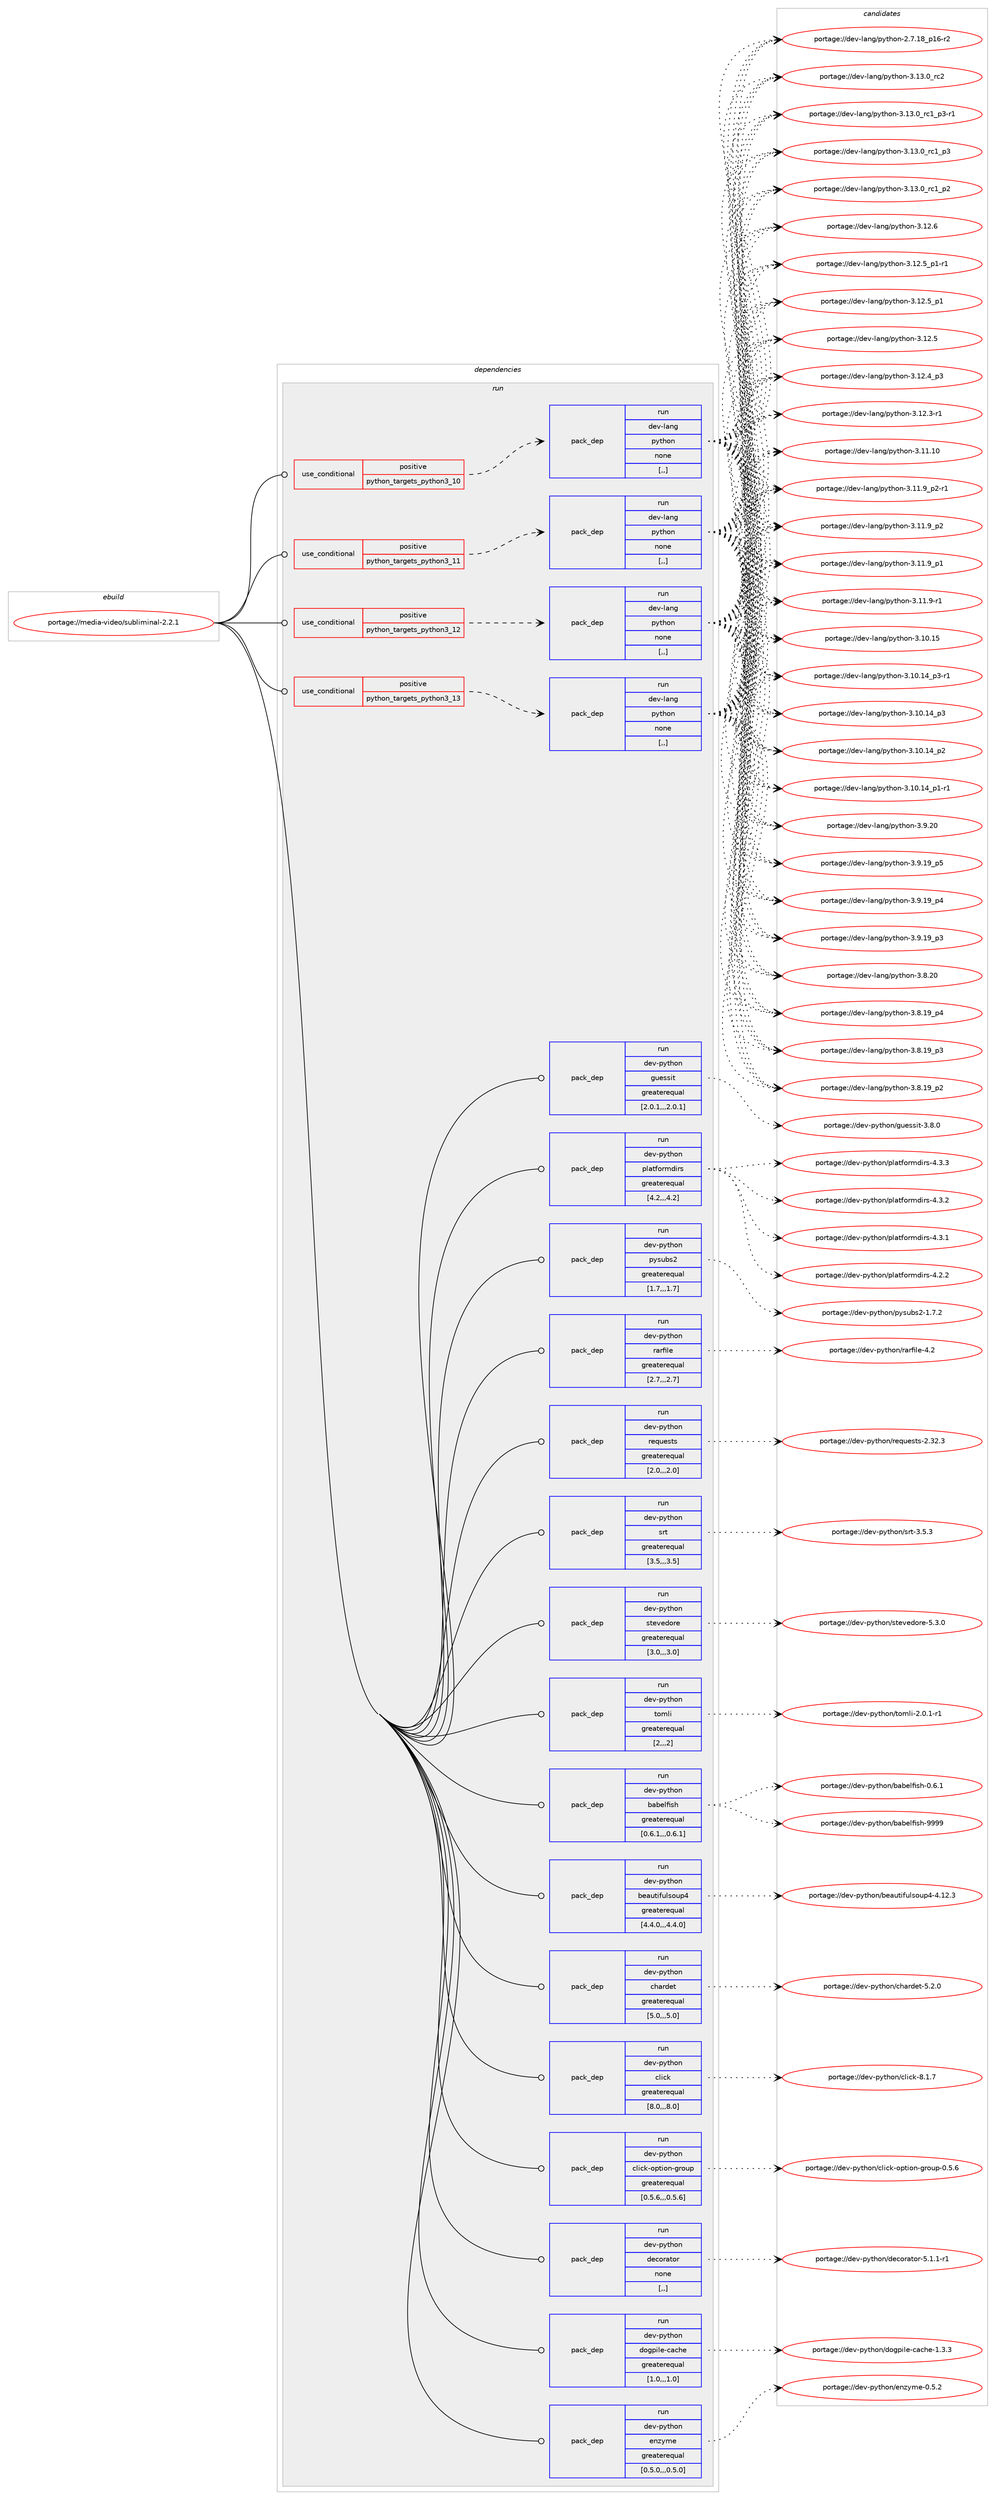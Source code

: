 digraph prolog {

# *************
# Graph options
# *************

newrank=true;
concentrate=true;
compound=true;
graph [rankdir=LR,fontname=Helvetica,fontsize=10,ranksep=1.5];#, ranksep=2.5, nodesep=0.2];
edge  [arrowhead=vee];
node  [fontname=Helvetica,fontsize=10];

# **********
# The ebuild
# **********

subgraph cluster_leftcol {
color=gray;
label=<<i>ebuild</i>>;
id [label="portage://media-video/subliminal-2.2.1", color=red, width=4, href="../media-video/subliminal-2.2.1.svg"];
}

# ****************
# The dependencies
# ****************

subgraph cluster_midcol {
color=gray;
label=<<i>dependencies</i>>;
subgraph cluster_compile {
fillcolor="#eeeeee";
style=filled;
label=<<i>compile</i>>;
}
subgraph cluster_compileandrun {
fillcolor="#eeeeee";
style=filled;
label=<<i>compile and run</i>>;
}
subgraph cluster_run {
fillcolor="#eeeeee";
style=filled;
label=<<i>run</i>>;
subgraph cond219910 {
dependency845414 [label=<<TABLE BORDER="0" CELLBORDER="1" CELLSPACING="0" CELLPADDING="4"><TR><TD ROWSPAN="3" CELLPADDING="10">use_conditional</TD></TR><TR><TD>positive</TD></TR><TR><TD>python_targets_python3_10</TD></TR></TABLE>>, shape=none, color=red];
subgraph pack619202 {
dependency845415 [label=<<TABLE BORDER="0" CELLBORDER="1" CELLSPACING="0" CELLPADDING="4" WIDTH="220"><TR><TD ROWSPAN="6" CELLPADDING="30">pack_dep</TD></TR><TR><TD WIDTH="110">run</TD></TR><TR><TD>dev-lang</TD></TR><TR><TD>python</TD></TR><TR><TD>none</TD></TR><TR><TD>[,,]</TD></TR></TABLE>>, shape=none, color=blue];
}
dependency845414:e -> dependency845415:w [weight=20,style="dashed",arrowhead="vee"];
}
id:e -> dependency845414:w [weight=20,style="solid",arrowhead="odot"];
subgraph cond219911 {
dependency845416 [label=<<TABLE BORDER="0" CELLBORDER="1" CELLSPACING="0" CELLPADDING="4"><TR><TD ROWSPAN="3" CELLPADDING="10">use_conditional</TD></TR><TR><TD>positive</TD></TR><TR><TD>python_targets_python3_11</TD></TR></TABLE>>, shape=none, color=red];
subgraph pack619203 {
dependency845417 [label=<<TABLE BORDER="0" CELLBORDER="1" CELLSPACING="0" CELLPADDING="4" WIDTH="220"><TR><TD ROWSPAN="6" CELLPADDING="30">pack_dep</TD></TR><TR><TD WIDTH="110">run</TD></TR><TR><TD>dev-lang</TD></TR><TR><TD>python</TD></TR><TR><TD>none</TD></TR><TR><TD>[,,]</TD></TR></TABLE>>, shape=none, color=blue];
}
dependency845416:e -> dependency845417:w [weight=20,style="dashed",arrowhead="vee"];
}
id:e -> dependency845416:w [weight=20,style="solid",arrowhead="odot"];
subgraph cond219912 {
dependency845418 [label=<<TABLE BORDER="0" CELLBORDER="1" CELLSPACING="0" CELLPADDING="4"><TR><TD ROWSPAN="3" CELLPADDING="10">use_conditional</TD></TR><TR><TD>positive</TD></TR><TR><TD>python_targets_python3_12</TD></TR></TABLE>>, shape=none, color=red];
subgraph pack619204 {
dependency845419 [label=<<TABLE BORDER="0" CELLBORDER="1" CELLSPACING="0" CELLPADDING="4" WIDTH="220"><TR><TD ROWSPAN="6" CELLPADDING="30">pack_dep</TD></TR><TR><TD WIDTH="110">run</TD></TR><TR><TD>dev-lang</TD></TR><TR><TD>python</TD></TR><TR><TD>none</TD></TR><TR><TD>[,,]</TD></TR></TABLE>>, shape=none, color=blue];
}
dependency845418:e -> dependency845419:w [weight=20,style="dashed",arrowhead="vee"];
}
id:e -> dependency845418:w [weight=20,style="solid",arrowhead="odot"];
subgraph cond219913 {
dependency845420 [label=<<TABLE BORDER="0" CELLBORDER="1" CELLSPACING="0" CELLPADDING="4"><TR><TD ROWSPAN="3" CELLPADDING="10">use_conditional</TD></TR><TR><TD>positive</TD></TR><TR><TD>python_targets_python3_13</TD></TR></TABLE>>, shape=none, color=red];
subgraph pack619205 {
dependency845421 [label=<<TABLE BORDER="0" CELLBORDER="1" CELLSPACING="0" CELLPADDING="4" WIDTH="220"><TR><TD ROWSPAN="6" CELLPADDING="30">pack_dep</TD></TR><TR><TD WIDTH="110">run</TD></TR><TR><TD>dev-lang</TD></TR><TR><TD>python</TD></TR><TR><TD>none</TD></TR><TR><TD>[,,]</TD></TR></TABLE>>, shape=none, color=blue];
}
dependency845420:e -> dependency845421:w [weight=20,style="dashed",arrowhead="vee"];
}
id:e -> dependency845420:w [weight=20,style="solid",arrowhead="odot"];
subgraph pack619206 {
dependency845422 [label=<<TABLE BORDER="0" CELLBORDER="1" CELLSPACING="0" CELLPADDING="4" WIDTH="220"><TR><TD ROWSPAN="6" CELLPADDING="30">pack_dep</TD></TR><TR><TD WIDTH="110">run</TD></TR><TR><TD>dev-python</TD></TR><TR><TD>babelfish</TD></TR><TR><TD>greaterequal</TD></TR><TR><TD>[0.6.1,,,0.6.1]</TD></TR></TABLE>>, shape=none, color=blue];
}
id:e -> dependency845422:w [weight=20,style="solid",arrowhead="odot"];
subgraph pack619207 {
dependency845423 [label=<<TABLE BORDER="0" CELLBORDER="1" CELLSPACING="0" CELLPADDING="4" WIDTH="220"><TR><TD ROWSPAN="6" CELLPADDING="30">pack_dep</TD></TR><TR><TD WIDTH="110">run</TD></TR><TR><TD>dev-python</TD></TR><TR><TD>beautifulsoup4</TD></TR><TR><TD>greaterequal</TD></TR><TR><TD>[4.4.0,,,4.4.0]</TD></TR></TABLE>>, shape=none, color=blue];
}
id:e -> dependency845423:w [weight=20,style="solid",arrowhead="odot"];
subgraph pack619208 {
dependency845424 [label=<<TABLE BORDER="0" CELLBORDER="1" CELLSPACING="0" CELLPADDING="4" WIDTH="220"><TR><TD ROWSPAN="6" CELLPADDING="30">pack_dep</TD></TR><TR><TD WIDTH="110">run</TD></TR><TR><TD>dev-python</TD></TR><TR><TD>chardet</TD></TR><TR><TD>greaterequal</TD></TR><TR><TD>[5.0,,,5.0]</TD></TR></TABLE>>, shape=none, color=blue];
}
id:e -> dependency845424:w [weight=20,style="solid",arrowhead="odot"];
subgraph pack619209 {
dependency845425 [label=<<TABLE BORDER="0" CELLBORDER="1" CELLSPACING="0" CELLPADDING="4" WIDTH="220"><TR><TD ROWSPAN="6" CELLPADDING="30">pack_dep</TD></TR><TR><TD WIDTH="110">run</TD></TR><TR><TD>dev-python</TD></TR><TR><TD>click</TD></TR><TR><TD>greaterequal</TD></TR><TR><TD>[8.0,,,8.0]</TD></TR></TABLE>>, shape=none, color=blue];
}
id:e -> dependency845425:w [weight=20,style="solid",arrowhead="odot"];
subgraph pack619210 {
dependency845426 [label=<<TABLE BORDER="0" CELLBORDER="1" CELLSPACING="0" CELLPADDING="4" WIDTH="220"><TR><TD ROWSPAN="6" CELLPADDING="30">pack_dep</TD></TR><TR><TD WIDTH="110">run</TD></TR><TR><TD>dev-python</TD></TR><TR><TD>click-option-group</TD></TR><TR><TD>greaterequal</TD></TR><TR><TD>[0.5.6,,,0.5.6]</TD></TR></TABLE>>, shape=none, color=blue];
}
id:e -> dependency845426:w [weight=20,style="solid",arrowhead="odot"];
subgraph pack619211 {
dependency845427 [label=<<TABLE BORDER="0" CELLBORDER="1" CELLSPACING="0" CELLPADDING="4" WIDTH="220"><TR><TD ROWSPAN="6" CELLPADDING="30">pack_dep</TD></TR><TR><TD WIDTH="110">run</TD></TR><TR><TD>dev-python</TD></TR><TR><TD>decorator</TD></TR><TR><TD>none</TD></TR><TR><TD>[,,]</TD></TR></TABLE>>, shape=none, color=blue];
}
id:e -> dependency845427:w [weight=20,style="solid",arrowhead="odot"];
subgraph pack619212 {
dependency845428 [label=<<TABLE BORDER="0" CELLBORDER="1" CELLSPACING="0" CELLPADDING="4" WIDTH="220"><TR><TD ROWSPAN="6" CELLPADDING="30">pack_dep</TD></TR><TR><TD WIDTH="110">run</TD></TR><TR><TD>dev-python</TD></TR><TR><TD>dogpile-cache</TD></TR><TR><TD>greaterequal</TD></TR><TR><TD>[1.0,,,1.0]</TD></TR></TABLE>>, shape=none, color=blue];
}
id:e -> dependency845428:w [weight=20,style="solid",arrowhead="odot"];
subgraph pack619213 {
dependency845429 [label=<<TABLE BORDER="0" CELLBORDER="1" CELLSPACING="0" CELLPADDING="4" WIDTH="220"><TR><TD ROWSPAN="6" CELLPADDING="30">pack_dep</TD></TR><TR><TD WIDTH="110">run</TD></TR><TR><TD>dev-python</TD></TR><TR><TD>enzyme</TD></TR><TR><TD>greaterequal</TD></TR><TR><TD>[0.5.0,,,0.5.0]</TD></TR></TABLE>>, shape=none, color=blue];
}
id:e -> dependency845429:w [weight=20,style="solid",arrowhead="odot"];
subgraph pack619214 {
dependency845430 [label=<<TABLE BORDER="0" CELLBORDER="1" CELLSPACING="0" CELLPADDING="4" WIDTH="220"><TR><TD ROWSPAN="6" CELLPADDING="30">pack_dep</TD></TR><TR><TD WIDTH="110">run</TD></TR><TR><TD>dev-python</TD></TR><TR><TD>guessit</TD></TR><TR><TD>greaterequal</TD></TR><TR><TD>[2.0.1,,,2.0.1]</TD></TR></TABLE>>, shape=none, color=blue];
}
id:e -> dependency845430:w [weight=20,style="solid",arrowhead="odot"];
subgraph pack619215 {
dependency845431 [label=<<TABLE BORDER="0" CELLBORDER="1" CELLSPACING="0" CELLPADDING="4" WIDTH="220"><TR><TD ROWSPAN="6" CELLPADDING="30">pack_dep</TD></TR><TR><TD WIDTH="110">run</TD></TR><TR><TD>dev-python</TD></TR><TR><TD>platformdirs</TD></TR><TR><TD>greaterequal</TD></TR><TR><TD>[4.2,,,4.2]</TD></TR></TABLE>>, shape=none, color=blue];
}
id:e -> dependency845431:w [weight=20,style="solid",arrowhead="odot"];
subgraph pack619216 {
dependency845432 [label=<<TABLE BORDER="0" CELLBORDER="1" CELLSPACING="0" CELLPADDING="4" WIDTH="220"><TR><TD ROWSPAN="6" CELLPADDING="30">pack_dep</TD></TR><TR><TD WIDTH="110">run</TD></TR><TR><TD>dev-python</TD></TR><TR><TD>pysubs2</TD></TR><TR><TD>greaterequal</TD></TR><TR><TD>[1.7,,,1.7]</TD></TR></TABLE>>, shape=none, color=blue];
}
id:e -> dependency845432:w [weight=20,style="solid",arrowhead="odot"];
subgraph pack619217 {
dependency845433 [label=<<TABLE BORDER="0" CELLBORDER="1" CELLSPACING="0" CELLPADDING="4" WIDTH="220"><TR><TD ROWSPAN="6" CELLPADDING="30">pack_dep</TD></TR><TR><TD WIDTH="110">run</TD></TR><TR><TD>dev-python</TD></TR><TR><TD>rarfile</TD></TR><TR><TD>greaterequal</TD></TR><TR><TD>[2.7,,,2.7]</TD></TR></TABLE>>, shape=none, color=blue];
}
id:e -> dependency845433:w [weight=20,style="solid",arrowhead="odot"];
subgraph pack619218 {
dependency845434 [label=<<TABLE BORDER="0" CELLBORDER="1" CELLSPACING="0" CELLPADDING="4" WIDTH="220"><TR><TD ROWSPAN="6" CELLPADDING="30">pack_dep</TD></TR><TR><TD WIDTH="110">run</TD></TR><TR><TD>dev-python</TD></TR><TR><TD>requests</TD></TR><TR><TD>greaterequal</TD></TR><TR><TD>[2.0,,,2.0]</TD></TR></TABLE>>, shape=none, color=blue];
}
id:e -> dependency845434:w [weight=20,style="solid",arrowhead="odot"];
subgraph pack619219 {
dependency845435 [label=<<TABLE BORDER="0" CELLBORDER="1" CELLSPACING="0" CELLPADDING="4" WIDTH="220"><TR><TD ROWSPAN="6" CELLPADDING="30">pack_dep</TD></TR><TR><TD WIDTH="110">run</TD></TR><TR><TD>dev-python</TD></TR><TR><TD>srt</TD></TR><TR><TD>greaterequal</TD></TR><TR><TD>[3.5,,,3.5]</TD></TR></TABLE>>, shape=none, color=blue];
}
id:e -> dependency845435:w [weight=20,style="solid",arrowhead="odot"];
subgraph pack619220 {
dependency845436 [label=<<TABLE BORDER="0" CELLBORDER="1" CELLSPACING="0" CELLPADDING="4" WIDTH="220"><TR><TD ROWSPAN="6" CELLPADDING="30">pack_dep</TD></TR><TR><TD WIDTH="110">run</TD></TR><TR><TD>dev-python</TD></TR><TR><TD>stevedore</TD></TR><TR><TD>greaterequal</TD></TR><TR><TD>[3.0,,,3.0]</TD></TR></TABLE>>, shape=none, color=blue];
}
id:e -> dependency845436:w [weight=20,style="solid",arrowhead="odot"];
subgraph pack619221 {
dependency845437 [label=<<TABLE BORDER="0" CELLBORDER="1" CELLSPACING="0" CELLPADDING="4" WIDTH="220"><TR><TD ROWSPAN="6" CELLPADDING="30">pack_dep</TD></TR><TR><TD WIDTH="110">run</TD></TR><TR><TD>dev-python</TD></TR><TR><TD>tomli</TD></TR><TR><TD>greaterequal</TD></TR><TR><TD>[2,,,2]</TD></TR></TABLE>>, shape=none, color=blue];
}
id:e -> dependency845437:w [weight=20,style="solid",arrowhead="odot"];
}
}

# **************
# The candidates
# **************

subgraph cluster_choices {
rank=same;
color=gray;
label=<<i>candidates</i>>;

subgraph choice619202 {
color=black;
nodesep=1;
choice10010111845108971101034711212111610411111045514649514648951149950 [label="portage://dev-lang/python-3.13.0_rc2", color=red, width=4,href="../dev-lang/python-3.13.0_rc2.svg"];
choice1001011184510897110103471121211161041111104551464951464895114994995112514511449 [label="portage://dev-lang/python-3.13.0_rc1_p3-r1", color=red, width=4,href="../dev-lang/python-3.13.0_rc1_p3-r1.svg"];
choice100101118451089711010347112121116104111110455146495146489511499499511251 [label="portage://dev-lang/python-3.13.0_rc1_p3", color=red, width=4,href="../dev-lang/python-3.13.0_rc1_p3.svg"];
choice100101118451089711010347112121116104111110455146495146489511499499511250 [label="portage://dev-lang/python-3.13.0_rc1_p2", color=red, width=4,href="../dev-lang/python-3.13.0_rc1_p2.svg"];
choice10010111845108971101034711212111610411111045514649504654 [label="portage://dev-lang/python-3.12.6", color=red, width=4,href="../dev-lang/python-3.12.6.svg"];
choice1001011184510897110103471121211161041111104551464950465395112494511449 [label="portage://dev-lang/python-3.12.5_p1-r1", color=red, width=4,href="../dev-lang/python-3.12.5_p1-r1.svg"];
choice100101118451089711010347112121116104111110455146495046539511249 [label="portage://dev-lang/python-3.12.5_p1", color=red, width=4,href="../dev-lang/python-3.12.5_p1.svg"];
choice10010111845108971101034711212111610411111045514649504653 [label="portage://dev-lang/python-3.12.5", color=red, width=4,href="../dev-lang/python-3.12.5.svg"];
choice100101118451089711010347112121116104111110455146495046529511251 [label="portage://dev-lang/python-3.12.4_p3", color=red, width=4,href="../dev-lang/python-3.12.4_p3.svg"];
choice100101118451089711010347112121116104111110455146495046514511449 [label="portage://dev-lang/python-3.12.3-r1", color=red, width=4,href="../dev-lang/python-3.12.3-r1.svg"];
choice1001011184510897110103471121211161041111104551464949464948 [label="portage://dev-lang/python-3.11.10", color=red, width=4,href="../dev-lang/python-3.11.10.svg"];
choice1001011184510897110103471121211161041111104551464949465795112504511449 [label="portage://dev-lang/python-3.11.9_p2-r1", color=red, width=4,href="../dev-lang/python-3.11.9_p2-r1.svg"];
choice100101118451089711010347112121116104111110455146494946579511250 [label="portage://dev-lang/python-3.11.9_p2", color=red, width=4,href="../dev-lang/python-3.11.9_p2.svg"];
choice100101118451089711010347112121116104111110455146494946579511249 [label="portage://dev-lang/python-3.11.9_p1", color=red, width=4,href="../dev-lang/python-3.11.9_p1.svg"];
choice100101118451089711010347112121116104111110455146494946574511449 [label="portage://dev-lang/python-3.11.9-r1", color=red, width=4,href="../dev-lang/python-3.11.9-r1.svg"];
choice1001011184510897110103471121211161041111104551464948464953 [label="portage://dev-lang/python-3.10.15", color=red, width=4,href="../dev-lang/python-3.10.15.svg"];
choice100101118451089711010347112121116104111110455146494846495295112514511449 [label="portage://dev-lang/python-3.10.14_p3-r1", color=red, width=4,href="../dev-lang/python-3.10.14_p3-r1.svg"];
choice10010111845108971101034711212111610411111045514649484649529511251 [label="portage://dev-lang/python-3.10.14_p3", color=red, width=4,href="../dev-lang/python-3.10.14_p3.svg"];
choice10010111845108971101034711212111610411111045514649484649529511250 [label="portage://dev-lang/python-3.10.14_p2", color=red, width=4,href="../dev-lang/python-3.10.14_p2.svg"];
choice100101118451089711010347112121116104111110455146494846495295112494511449 [label="portage://dev-lang/python-3.10.14_p1-r1", color=red, width=4,href="../dev-lang/python-3.10.14_p1-r1.svg"];
choice10010111845108971101034711212111610411111045514657465048 [label="portage://dev-lang/python-3.9.20", color=red, width=4,href="../dev-lang/python-3.9.20.svg"];
choice100101118451089711010347112121116104111110455146574649579511253 [label="portage://dev-lang/python-3.9.19_p5", color=red, width=4,href="../dev-lang/python-3.9.19_p5.svg"];
choice100101118451089711010347112121116104111110455146574649579511252 [label="portage://dev-lang/python-3.9.19_p4", color=red, width=4,href="../dev-lang/python-3.9.19_p4.svg"];
choice100101118451089711010347112121116104111110455146574649579511251 [label="portage://dev-lang/python-3.9.19_p3", color=red, width=4,href="../dev-lang/python-3.9.19_p3.svg"];
choice10010111845108971101034711212111610411111045514656465048 [label="portage://dev-lang/python-3.8.20", color=red, width=4,href="../dev-lang/python-3.8.20.svg"];
choice100101118451089711010347112121116104111110455146564649579511252 [label="portage://dev-lang/python-3.8.19_p4", color=red, width=4,href="../dev-lang/python-3.8.19_p4.svg"];
choice100101118451089711010347112121116104111110455146564649579511251 [label="portage://dev-lang/python-3.8.19_p3", color=red, width=4,href="../dev-lang/python-3.8.19_p3.svg"];
choice100101118451089711010347112121116104111110455146564649579511250 [label="portage://dev-lang/python-3.8.19_p2", color=red, width=4,href="../dev-lang/python-3.8.19_p2.svg"];
choice100101118451089711010347112121116104111110455046554649569511249544511450 [label="portage://dev-lang/python-2.7.18_p16-r2", color=red, width=4,href="../dev-lang/python-2.7.18_p16-r2.svg"];
dependency845415:e -> choice10010111845108971101034711212111610411111045514649514648951149950:w [style=dotted,weight="100"];
dependency845415:e -> choice1001011184510897110103471121211161041111104551464951464895114994995112514511449:w [style=dotted,weight="100"];
dependency845415:e -> choice100101118451089711010347112121116104111110455146495146489511499499511251:w [style=dotted,weight="100"];
dependency845415:e -> choice100101118451089711010347112121116104111110455146495146489511499499511250:w [style=dotted,weight="100"];
dependency845415:e -> choice10010111845108971101034711212111610411111045514649504654:w [style=dotted,weight="100"];
dependency845415:e -> choice1001011184510897110103471121211161041111104551464950465395112494511449:w [style=dotted,weight="100"];
dependency845415:e -> choice100101118451089711010347112121116104111110455146495046539511249:w [style=dotted,weight="100"];
dependency845415:e -> choice10010111845108971101034711212111610411111045514649504653:w [style=dotted,weight="100"];
dependency845415:e -> choice100101118451089711010347112121116104111110455146495046529511251:w [style=dotted,weight="100"];
dependency845415:e -> choice100101118451089711010347112121116104111110455146495046514511449:w [style=dotted,weight="100"];
dependency845415:e -> choice1001011184510897110103471121211161041111104551464949464948:w [style=dotted,weight="100"];
dependency845415:e -> choice1001011184510897110103471121211161041111104551464949465795112504511449:w [style=dotted,weight="100"];
dependency845415:e -> choice100101118451089711010347112121116104111110455146494946579511250:w [style=dotted,weight="100"];
dependency845415:e -> choice100101118451089711010347112121116104111110455146494946579511249:w [style=dotted,weight="100"];
dependency845415:e -> choice100101118451089711010347112121116104111110455146494946574511449:w [style=dotted,weight="100"];
dependency845415:e -> choice1001011184510897110103471121211161041111104551464948464953:w [style=dotted,weight="100"];
dependency845415:e -> choice100101118451089711010347112121116104111110455146494846495295112514511449:w [style=dotted,weight="100"];
dependency845415:e -> choice10010111845108971101034711212111610411111045514649484649529511251:w [style=dotted,weight="100"];
dependency845415:e -> choice10010111845108971101034711212111610411111045514649484649529511250:w [style=dotted,weight="100"];
dependency845415:e -> choice100101118451089711010347112121116104111110455146494846495295112494511449:w [style=dotted,weight="100"];
dependency845415:e -> choice10010111845108971101034711212111610411111045514657465048:w [style=dotted,weight="100"];
dependency845415:e -> choice100101118451089711010347112121116104111110455146574649579511253:w [style=dotted,weight="100"];
dependency845415:e -> choice100101118451089711010347112121116104111110455146574649579511252:w [style=dotted,weight="100"];
dependency845415:e -> choice100101118451089711010347112121116104111110455146574649579511251:w [style=dotted,weight="100"];
dependency845415:e -> choice10010111845108971101034711212111610411111045514656465048:w [style=dotted,weight="100"];
dependency845415:e -> choice100101118451089711010347112121116104111110455146564649579511252:w [style=dotted,weight="100"];
dependency845415:e -> choice100101118451089711010347112121116104111110455146564649579511251:w [style=dotted,weight="100"];
dependency845415:e -> choice100101118451089711010347112121116104111110455146564649579511250:w [style=dotted,weight="100"];
dependency845415:e -> choice100101118451089711010347112121116104111110455046554649569511249544511450:w [style=dotted,weight="100"];
}
subgraph choice619203 {
color=black;
nodesep=1;
choice10010111845108971101034711212111610411111045514649514648951149950 [label="portage://dev-lang/python-3.13.0_rc2", color=red, width=4,href="../dev-lang/python-3.13.0_rc2.svg"];
choice1001011184510897110103471121211161041111104551464951464895114994995112514511449 [label="portage://dev-lang/python-3.13.0_rc1_p3-r1", color=red, width=4,href="../dev-lang/python-3.13.0_rc1_p3-r1.svg"];
choice100101118451089711010347112121116104111110455146495146489511499499511251 [label="portage://dev-lang/python-3.13.0_rc1_p3", color=red, width=4,href="../dev-lang/python-3.13.0_rc1_p3.svg"];
choice100101118451089711010347112121116104111110455146495146489511499499511250 [label="portage://dev-lang/python-3.13.0_rc1_p2", color=red, width=4,href="../dev-lang/python-3.13.0_rc1_p2.svg"];
choice10010111845108971101034711212111610411111045514649504654 [label="portage://dev-lang/python-3.12.6", color=red, width=4,href="../dev-lang/python-3.12.6.svg"];
choice1001011184510897110103471121211161041111104551464950465395112494511449 [label="portage://dev-lang/python-3.12.5_p1-r1", color=red, width=4,href="../dev-lang/python-3.12.5_p1-r1.svg"];
choice100101118451089711010347112121116104111110455146495046539511249 [label="portage://dev-lang/python-3.12.5_p1", color=red, width=4,href="../dev-lang/python-3.12.5_p1.svg"];
choice10010111845108971101034711212111610411111045514649504653 [label="portage://dev-lang/python-3.12.5", color=red, width=4,href="../dev-lang/python-3.12.5.svg"];
choice100101118451089711010347112121116104111110455146495046529511251 [label="portage://dev-lang/python-3.12.4_p3", color=red, width=4,href="../dev-lang/python-3.12.4_p3.svg"];
choice100101118451089711010347112121116104111110455146495046514511449 [label="portage://dev-lang/python-3.12.3-r1", color=red, width=4,href="../dev-lang/python-3.12.3-r1.svg"];
choice1001011184510897110103471121211161041111104551464949464948 [label="portage://dev-lang/python-3.11.10", color=red, width=4,href="../dev-lang/python-3.11.10.svg"];
choice1001011184510897110103471121211161041111104551464949465795112504511449 [label="portage://dev-lang/python-3.11.9_p2-r1", color=red, width=4,href="../dev-lang/python-3.11.9_p2-r1.svg"];
choice100101118451089711010347112121116104111110455146494946579511250 [label="portage://dev-lang/python-3.11.9_p2", color=red, width=4,href="../dev-lang/python-3.11.9_p2.svg"];
choice100101118451089711010347112121116104111110455146494946579511249 [label="portage://dev-lang/python-3.11.9_p1", color=red, width=4,href="../dev-lang/python-3.11.9_p1.svg"];
choice100101118451089711010347112121116104111110455146494946574511449 [label="portage://dev-lang/python-3.11.9-r1", color=red, width=4,href="../dev-lang/python-3.11.9-r1.svg"];
choice1001011184510897110103471121211161041111104551464948464953 [label="portage://dev-lang/python-3.10.15", color=red, width=4,href="../dev-lang/python-3.10.15.svg"];
choice100101118451089711010347112121116104111110455146494846495295112514511449 [label="portage://dev-lang/python-3.10.14_p3-r1", color=red, width=4,href="../dev-lang/python-3.10.14_p3-r1.svg"];
choice10010111845108971101034711212111610411111045514649484649529511251 [label="portage://dev-lang/python-3.10.14_p3", color=red, width=4,href="../dev-lang/python-3.10.14_p3.svg"];
choice10010111845108971101034711212111610411111045514649484649529511250 [label="portage://dev-lang/python-3.10.14_p2", color=red, width=4,href="../dev-lang/python-3.10.14_p2.svg"];
choice100101118451089711010347112121116104111110455146494846495295112494511449 [label="portage://dev-lang/python-3.10.14_p1-r1", color=red, width=4,href="../dev-lang/python-3.10.14_p1-r1.svg"];
choice10010111845108971101034711212111610411111045514657465048 [label="portage://dev-lang/python-3.9.20", color=red, width=4,href="../dev-lang/python-3.9.20.svg"];
choice100101118451089711010347112121116104111110455146574649579511253 [label="portage://dev-lang/python-3.9.19_p5", color=red, width=4,href="../dev-lang/python-3.9.19_p5.svg"];
choice100101118451089711010347112121116104111110455146574649579511252 [label="portage://dev-lang/python-3.9.19_p4", color=red, width=4,href="../dev-lang/python-3.9.19_p4.svg"];
choice100101118451089711010347112121116104111110455146574649579511251 [label="portage://dev-lang/python-3.9.19_p3", color=red, width=4,href="../dev-lang/python-3.9.19_p3.svg"];
choice10010111845108971101034711212111610411111045514656465048 [label="portage://dev-lang/python-3.8.20", color=red, width=4,href="../dev-lang/python-3.8.20.svg"];
choice100101118451089711010347112121116104111110455146564649579511252 [label="portage://dev-lang/python-3.8.19_p4", color=red, width=4,href="../dev-lang/python-3.8.19_p4.svg"];
choice100101118451089711010347112121116104111110455146564649579511251 [label="portage://dev-lang/python-3.8.19_p3", color=red, width=4,href="../dev-lang/python-3.8.19_p3.svg"];
choice100101118451089711010347112121116104111110455146564649579511250 [label="portage://dev-lang/python-3.8.19_p2", color=red, width=4,href="../dev-lang/python-3.8.19_p2.svg"];
choice100101118451089711010347112121116104111110455046554649569511249544511450 [label="portage://dev-lang/python-2.7.18_p16-r2", color=red, width=4,href="../dev-lang/python-2.7.18_p16-r2.svg"];
dependency845417:e -> choice10010111845108971101034711212111610411111045514649514648951149950:w [style=dotted,weight="100"];
dependency845417:e -> choice1001011184510897110103471121211161041111104551464951464895114994995112514511449:w [style=dotted,weight="100"];
dependency845417:e -> choice100101118451089711010347112121116104111110455146495146489511499499511251:w [style=dotted,weight="100"];
dependency845417:e -> choice100101118451089711010347112121116104111110455146495146489511499499511250:w [style=dotted,weight="100"];
dependency845417:e -> choice10010111845108971101034711212111610411111045514649504654:w [style=dotted,weight="100"];
dependency845417:e -> choice1001011184510897110103471121211161041111104551464950465395112494511449:w [style=dotted,weight="100"];
dependency845417:e -> choice100101118451089711010347112121116104111110455146495046539511249:w [style=dotted,weight="100"];
dependency845417:e -> choice10010111845108971101034711212111610411111045514649504653:w [style=dotted,weight="100"];
dependency845417:e -> choice100101118451089711010347112121116104111110455146495046529511251:w [style=dotted,weight="100"];
dependency845417:e -> choice100101118451089711010347112121116104111110455146495046514511449:w [style=dotted,weight="100"];
dependency845417:e -> choice1001011184510897110103471121211161041111104551464949464948:w [style=dotted,weight="100"];
dependency845417:e -> choice1001011184510897110103471121211161041111104551464949465795112504511449:w [style=dotted,weight="100"];
dependency845417:e -> choice100101118451089711010347112121116104111110455146494946579511250:w [style=dotted,weight="100"];
dependency845417:e -> choice100101118451089711010347112121116104111110455146494946579511249:w [style=dotted,weight="100"];
dependency845417:e -> choice100101118451089711010347112121116104111110455146494946574511449:w [style=dotted,weight="100"];
dependency845417:e -> choice1001011184510897110103471121211161041111104551464948464953:w [style=dotted,weight="100"];
dependency845417:e -> choice100101118451089711010347112121116104111110455146494846495295112514511449:w [style=dotted,weight="100"];
dependency845417:e -> choice10010111845108971101034711212111610411111045514649484649529511251:w [style=dotted,weight="100"];
dependency845417:e -> choice10010111845108971101034711212111610411111045514649484649529511250:w [style=dotted,weight="100"];
dependency845417:e -> choice100101118451089711010347112121116104111110455146494846495295112494511449:w [style=dotted,weight="100"];
dependency845417:e -> choice10010111845108971101034711212111610411111045514657465048:w [style=dotted,weight="100"];
dependency845417:e -> choice100101118451089711010347112121116104111110455146574649579511253:w [style=dotted,weight="100"];
dependency845417:e -> choice100101118451089711010347112121116104111110455146574649579511252:w [style=dotted,weight="100"];
dependency845417:e -> choice100101118451089711010347112121116104111110455146574649579511251:w [style=dotted,weight="100"];
dependency845417:e -> choice10010111845108971101034711212111610411111045514656465048:w [style=dotted,weight="100"];
dependency845417:e -> choice100101118451089711010347112121116104111110455146564649579511252:w [style=dotted,weight="100"];
dependency845417:e -> choice100101118451089711010347112121116104111110455146564649579511251:w [style=dotted,weight="100"];
dependency845417:e -> choice100101118451089711010347112121116104111110455146564649579511250:w [style=dotted,weight="100"];
dependency845417:e -> choice100101118451089711010347112121116104111110455046554649569511249544511450:w [style=dotted,weight="100"];
}
subgraph choice619204 {
color=black;
nodesep=1;
choice10010111845108971101034711212111610411111045514649514648951149950 [label="portage://dev-lang/python-3.13.0_rc2", color=red, width=4,href="../dev-lang/python-3.13.0_rc2.svg"];
choice1001011184510897110103471121211161041111104551464951464895114994995112514511449 [label="portage://dev-lang/python-3.13.0_rc1_p3-r1", color=red, width=4,href="../dev-lang/python-3.13.0_rc1_p3-r1.svg"];
choice100101118451089711010347112121116104111110455146495146489511499499511251 [label="portage://dev-lang/python-3.13.0_rc1_p3", color=red, width=4,href="../dev-lang/python-3.13.0_rc1_p3.svg"];
choice100101118451089711010347112121116104111110455146495146489511499499511250 [label="portage://dev-lang/python-3.13.0_rc1_p2", color=red, width=4,href="../dev-lang/python-3.13.0_rc1_p2.svg"];
choice10010111845108971101034711212111610411111045514649504654 [label="portage://dev-lang/python-3.12.6", color=red, width=4,href="../dev-lang/python-3.12.6.svg"];
choice1001011184510897110103471121211161041111104551464950465395112494511449 [label="portage://dev-lang/python-3.12.5_p1-r1", color=red, width=4,href="../dev-lang/python-3.12.5_p1-r1.svg"];
choice100101118451089711010347112121116104111110455146495046539511249 [label="portage://dev-lang/python-3.12.5_p1", color=red, width=4,href="../dev-lang/python-3.12.5_p1.svg"];
choice10010111845108971101034711212111610411111045514649504653 [label="portage://dev-lang/python-3.12.5", color=red, width=4,href="../dev-lang/python-3.12.5.svg"];
choice100101118451089711010347112121116104111110455146495046529511251 [label="portage://dev-lang/python-3.12.4_p3", color=red, width=4,href="../dev-lang/python-3.12.4_p3.svg"];
choice100101118451089711010347112121116104111110455146495046514511449 [label="portage://dev-lang/python-3.12.3-r1", color=red, width=4,href="../dev-lang/python-3.12.3-r1.svg"];
choice1001011184510897110103471121211161041111104551464949464948 [label="portage://dev-lang/python-3.11.10", color=red, width=4,href="../dev-lang/python-3.11.10.svg"];
choice1001011184510897110103471121211161041111104551464949465795112504511449 [label="portage://dev-lang/python-3.11.9_p2-r1", color=red, width=4,href="../dev-lang/python-3.11.9_p2-r1.svg"];
choice100101118451089711010347112121116104111110455146494946579511250 [label="portage://dev-lang/python-3.11.9_p2", color=red, width=4,href="../dev-lang/python-3.11.9_p2.svg"];
choice100101118451089711010347112121116104111110455146494946579511249 [label="portage://dev-lang/python-3.11.9_p1", color=red, width=4,href="../dev-lang/python-3.11.9_p1.svg"];
choice100101118451089711010347112121116104111110455146494946574511449 [label="portage://dev-lang/python-3.11.9-r1", color=red, width=4,href="../dev-lang/python-3.11.9-r1.svg"];
choice1001011184510897110103471121211161041111104551464948464953 [label="portage://dev-lang/python-3.10.15", color=red, width=4,href="../dev-lang/python-3.10.15.svg"];
choice100101118451089711010347112121116104111110455146494846495295112514511449 [label="portage://dev-lang/python-3.10.14_p3-r1", color=red, width=4,href="../dev-lang/python-3.10.14_p3-r1.svg"];
choice10010111845108971101034711212111610411111045514649484649529511251 [label="portage://dev-lang/python-3.10.14_p3", color=red, width=4,href="../dev-lang/python-3.10.14_p3.svg"];
choice10010111845108971101034711212111610411111045514649484649529511250 [label="portage://dev-lang/python-3.10.14_p2", color=red, width=4,href="../dev-lang/python-3.10.14_p2.svg"];
choice100101118451089711010347112121116104111110455146494846495295112494511449 [label="portage://dev-lang/python-3.10.14_p1-r1", color=red, width=4,href="../dev-lang/python-3.10.14_p1-r1.svg"];
choice10010111845108971101034711212111610411111045514657465048 [label="portage://dev-lang/python-3.9.20", color=red, width=4,href="../dev-lang/python-3.9.20.svg"];
choice100101118451089711010347112121116104111110455146574649579511253 [label="portage://dev-lang/python-3.9.19_p5", color=red, width=4,href="../dev-lang/python-3.9.19_p5.svg"];
choice100101118451089711010347112121116104111110455146574649579511252 [label="portage://dev-lang/python-3.9.19_p4", color=red, width=4,href="../dev-lang/python-3.9.19_p4.svg"];
choice100101118451089711010347112121116104111110455146574649579511251 [label="portage://dev-lang/python-3.9.19_p3", color=red, width=4,href="../dev-lang/python-3.9.19_p3.svg"];
choice10010111845108971101034711212111610411111045514656465048 [label="portage://dev-lang/python-3.8.20", color=red, width=4,href="../dev-lang/python-3.8.20.svg"];
choice100101118451089711010347112121116104111110455146564649579511252 [label="portage://dev-lang/python-3.8.19_p4", color=red, width=4,href="../dev-lang/python-3.8.19_p4.svg"];
choice100101118451089711010347112121116104111110455146564649579511251 [label="portage://dev-lang/python-3.8.19_p3", color=red, width=4,href="../dev-lang/python-3.8.19_p3.svg"];
choice100101118451089711010347112121116104111110455146564649579511250 [label="portage://dev-lang/python-3.8.19_p2", color=red, width=4,href="../dev-lang/python-3.8.19_p2.svg"];
choice100101118451089711010347112121116104111110455046554649569511249544511450 [label="portage://dev-lang/python-2.7.18_p16-r2", color=red, width=4,href="../dev-lang/python-2.7.18_p16-r2.svg"];
dependency845419:e -> choice10010111845108971101034711212111610411111045514649514648951149950:w [style=dotted,weight="100"];
dependency845419:e -> choice1001011184510897110103471121211161041111104551464951464895114994995112514511449:w [style=dotted,weight="100"];
dependency845419:e -> choice100101118451089711010347112121116104111110455146495146489511499499511251:w [style=dotted,weight="100"];
dependency845419:e -> choice100101118451089711010347112121116104111110455146495146489511499499511250:w [style=dotted,weight="100"];
dependency845419:e -> choice10010111845108971101034711212111610411111045514649504654:w [style=dotted,weight="100"];
dependency845419:e -> choice1001011184510897110103471121211161041111104551464950465395112494511449:w [style=dotted,weight="100"];
dependency845419:e -> choice100101118451089711010347112121116104111110455146495046539511249:w [style=dotted,weight="100"];
dependency845419:e -> choice10010111845108971101034711212111610411111045514649504653:w [style=dotted,weight="100"];
dependency845419:e -> choice100101118451089711010347112121116104111110455146495046529511251:w [style=dotted,weight="100"];
dependency845419:e -> choice100101118451089711010347112121116104111110455146495046514511449:w [style=dotted,weight="100"];
dependency845419:e -> choice1001011184510897110103471121211161041111104551464949464948:w [style=dotted,weight="100"];
dependency845419:e -> choice1001011184510897110103471121211161041111104551464949465795112504511449:w [style=dotted,weight="100"];
dependency845419:e -> choice100101118451089711010347112121116104111110455146494946579511250:w [style=dotted,weight="100"];
dependency845419:e -> choice100101118451089711010347112121116104111110455146494946579511249:w [style=dotted,weight="100"];
dependency845419:e -> choice100101118451089711010347112121116104111110455146494946574511449:w [style=dotted,weight="100"];
dependency845419:e -> choice1001011184510897110103471121211161041111104551464948464953:w [style=dotted,weight="100"];
dependency845419:e -> choice100101118451089711010347112121116104111110455146494846495295112514511449:w [style=dotted,weight="100"];
dependency845419:e -> choice10010111845108971101034711212111610411111045514649484649529511251:w [style=dotted,weight="100"];
dependency845419:e -> choice10010111845108971101034711212111610411111045514649484649529511250:w [style=dotted,weight="100"];
dependency845419:e -> choice100101118451089711010347112121116104111110455146494846495295112494511449:w [style=dotted,weight="100"];
dependency845419:e -> choice10010111845108971101034711212111610411111045514657465048:w [style=dotted,weight="100"];
dependency845419:e -> choice100101118451089711010347112121116104111110455146574649579511253:w [style=dotted,weight="100"];
dependency845419:e -> choice100101118451089711010347112121116104111110455146574649579511252:w [style=dotted,weight="100"];
dependency845419:e -> choice100101118451089711010347112121116104111110455146574649579511251:w [style=dotted,weight="100"];
dependency845419:e -> choice10010111845108971101034711212111610411111045514656465048:w [style=dotted,weight="100"];
dependency845419:e -> choice100101118451089711010347112121116104111110455146564649579511252:w [style=dotted,weight="100"];
dependency845419:e -> choice100101118451089711010347112121116104111110455146564649579511251:w [style=dotted,weight="100"];
dependency845419:e -> choice100101118451089711010347112121116104111110455146564649579511250:w [style=dotted,weight="100"];
dependency845419:e -> choice100101118451089711010347112121116104111110455046554649569511249544511450:w [style=dotted,weight="100"];
}
subgraph choice619205 {
color=black;
nodesep=1;
choice10010111845108971101034711212111610411111045514649514648951149950 [label="portage://dev-lang/python-3.13.0_rc2", color=red, width=4,href="../dev-lang/python-3.13.0_rc2.svg"];
choice1001011184510897110103471121211161041111104551464951464895114994995112514511449 [label="portage://dev-lang/python-3.13.0_rc1_p3-r1", color=red, width=4,href="../dev-lang/python-3.13.0_rc1_p3-r1.svg"];
choice100101118451089711010347112121116104111110455146495146489511499499511251 [label="portage://dev-lang/python-3.13.0_rc1_p3", color=red, width=4,href="../dev-lang/python-3.13.0_rc1_p3.svg"];
choice100101118451089711010347112121116104111110455146495146489511499499511250 [label="portage://dev-lang/python-3.13.0_rc1_p2", color=red, width=4,href="../dev-lang/python-3.13.0_rc1_p2.svg"];
choice10010111845108971101034711212111610411111045514649504654 [label="portage://dev-lang/python-3.12.6", color=red, width=4,href="../dev-lang/python-3.12.6.svg"];
choice1001011184510897110103471121211161041111104551464950465395112494511449 [label="portage://dev-lang/python-3.12.5_p1-r1", color=red, width=4,href="../dev-lang/python-3.12.5_p1-r1.svg"];
choice100101118451089711010347112121116104111110455146495046539511249 [label="portage://dev-lang/python-3.12.5_p1", color=red, width=4,href="../dev-lang/python-3.12.5_p1.svg"];
choice10010111845108971101034711212111610411111045514649504653 [label="portage://dev-lang/python-3.12.5", color=red, width=4,href="../dev-lang/python-3.12.5.svg"];
choice100101118451089711010347112121116104111110455146495046529511251 [label="portage://dev-lang/python-3.12.4_p3", color=red, width=4,href="../dev-lang/python-3.12.4_p3.svg"];
choice100101118451089711010347112121116104111110455146495046514511449 [label="portage://dev-lang/python-3.12.3-r1", color=red, width=4,href="../dev-lang/python-3.12.3-r1.svg"];
choice1001011184510897110103471121211161041111104551464949464948 [label="portage://dev-lang/python-3.11.10", color=red, width=4,href="../dev-lang/python-3.11.10.svg"];
choice1001011184510897110103471121211161041111104551464949465795112504511449 [label="portage://dev-lang/python-3.11.9_p2-r1", color=red, width=4,href="../dev-lang/python-3.11.9_p2-r1.svg"];
choice100101118451089711010347112121116104111110455146494946579511250 [label="portage://dev-lang/python-3.11.9_p2", color=red, width=4,href="../dev-lang/python-3.11.9_p2.svg"];
choice100101118451089711010347112121116104111110455146494946579511249 [label="portage://dev-lang/python-3.11.9_p1", color=red, width=4,href="../dev-lang/python-3.11.9_p1.svg"];
choice100101118451089711010347112121116104111110455146494946574511449 [label="portage://dev-lang/python-3.11.9-r1", color=red, width=4,href="../dev-lang/python-3.11.9-r1.svg"];
choice1001011184510897110103471121211161041111104551464948464953 [label="portage://dev-lang/python-3.10.15", color=red, width=4,href="../dev-lang/python-3.10.15.svg"];
choice100101118451089711010347112121116104111110455146494846495295112514511449 [label="portage://dev-lang/python-3.10.14_p3-r1", color=red, width=4,href="../dev-lang/python-3.10.14_p3-r1.svg"];
choice10010111845108971101034711212111610411111045514649484649529511251 [label="portage://dev-lang/python-3.10.14_p3", color=red, width=4,href="../dev-lang/python-3.10.14_p3.svg"];
choice10010111845108971101034711212111610411111045514649484649529511250 [label="portage://dev-lang/python-3.10.14_p2", color=red, width=4,href="../dev-lang/python-3.10.14_p2.svg"];
choice100101118451089711010347112121116104111110455146494846495295112494511449 [label="portage://dev-lang/python-3.10.14_p1-r1", color=red, width=4,href="../dev-lang/python-3.10.14_p1-r1.svg"];
choice10010111845108971101034711212111610411111045514657465048 [label="portage://dev-lang/python-3.9.20", color=red, width=4,href="../dev-lang/python-3.9.20.svg"];
choice100101118451089711010347112121116104111110455146574649579511253 [label="portage://dev-lang/python-3.9.19_p5", color=red, width=4,href="../dev-lang/python-3.9.19_p5.svg"];
choice100101118451089711010347112121116104111110455146574649579511252 [label="portage://dev-lang/python-3.9.19_p4", color=red, width=4,href="../dev-lang/python-3.9.19_p4.svg"];
choice100101118451089711010347112121116104111110455146574649579511251 [label="portage://dev-lang/python-3.9.19_p3", color=red, width=4,href="../dev-lang/python-3.9.19_p3.svg"];
choice10010111845108971101034711212111610411111045514656465048 [label="portage://dev-lang/python-3.8.20", color=red, width=4,href="../dev-lang/python-3.8.20.svg"];
choice100101118451089711010347112121116104111110455146564649579511252 [label="portage://dev-lang/python-3.8.19_p4", color=red, width=4,href="../dev-lang/python-3.8.19_p4.svg"];
choice100101118451089711010347112121116104111110455146564649579511251 [label="portage://dev-lang/python-3.8.19_p3", color=red, width=4,href="../dev-lang/python-3.8.19_p3.svg"];
choice100101118451089711010347112121116104111110455146564649579511250 [label="portage://dev-lang/python-3.8.19_p2", color=red, width=4,href="../dev-lang/python-3.8.19_p2.svg"];
choice100101118451089711010347112121116104111110455046554649569511249544511450 [label="portage://dev-lang/python-2.7.18_p16-r2", color=red, width=4,href="../dev-lang/python-2.7.18_p16-r2.svg"];
dependency845421:e -> choice10010111845108971101034711212111610411111045514649514648951149950:w [style=dotted,weight="100"];
dependency845421:e -> choice1001011184510897110103471121211161041111104551464951464895114994995112514511449:w [style=dotted,weight="100"];
dependency845421:e -> choice100101118451089711010347112121116104111110455146495146489511499499511251:w [style=dotted,weight="100"];
dependency845421:e -> choice100101118451089711010347112121116104111110455146495146489511499499511250:w [style=dotted,weight="100"];
dependency845421:e -> choice10010111845108971101034711212111610411111045514649504654:w [style=dotted,weight="100"];
dependency845421:e -> choice1001011184510897110103471121211161041111104551464950465395112494511449:w [style=dotted,weight="100"];
dependency845421:e -> choice100101118451089711010347112121116104111110455146495046539511249:w [style=dotted,weight="100"];
dependency845421:e -> choice10010111845108971101034711212111610411111045514649504653:w [style=dotted,weight="100"];
dependency845421:e -> choice100101118451089711010347112121116104111110455146495046529511251:w [style=dotted,weight="100"];
dependency845421:e -> choice100101118451089711010347112121116104111110455146495046514511449:w [style=dotted,weight="100"];
dependency845421:e -> choice1001011184510897110103471121211161041111104551464949464948:w [style=dotted,weight="100"];
dependency845421:e -> choice1001011184510897110103471121211161041111104551464949465795112504511449:w [style=dotted,weight="100"];
dependency845421:e -> choice100101118451089711010347112121116104111110455146494946579511250:w [style=dotted,weight="100"];
dependency845421:e -> choice100101118451089711010347112121116104111110455146494946579511249:w [style=dotted,weight="100"];
dependency845421:e -> choice100101118451089711010347112121116104111110455146494946574511449:w [style=dotted,weight="100"];
dependency845421:e -> choice1001011184510897110103471121211161041111104551464948464953:w [style=dotted,weight="100"];
dependency845421:e -> choice100101118451089711010347112121116104111110455146494846495295112514511449:w [style=dotted,weight="100"];
dependency845421:e -> choice10010111845108971101034711212111610411111045514649484649529511251:w [style=dotted,weight="100"];
dependency845421:e -> choice10010111845108971101034711212111610411111045514649484649529511250:w [style=dotted,weight="100"];
dependency845421:e -> choice100101118451089711010347112121116104111110455146494846495295112494511449:w [style=dotted,weight="100"];
dependency845421:e -> choice10010111845108971101034711212111610411111045514657465048:w [style=dotted,weight="100"];
dependency845421:e -> choice100101118451089711010347112121116104111110455146574649579511253:w [style=dotted,weight="100"];
dependency845421:e -> choice100101118451089711010347112121116104111110455146574649579511252:w [style=dotted,weight="100"];
dependency845421:e -> choice100101118451089711010347112121116104111110455146574649579511251:w [style=dotted,weight="100"];
dependency845421:e -> choice10010111845108971101034711212111610411111045514656465048:w [style=dotted,weight="100"];
dependency845421:e -> choice100101118451089711010347112121116104111110455146564649579511252:w [style=dotted,weight="100"];
dependency845421:e -> choice100101118451089711010347112121116104111110455146564649579511251:w [style=dotted,weight="100"];
dependency845421:e -> choice100101118451089711010347112121116104111110455146564649579511250:w [style=dotted,weight="100"];
dependency845421:e -> choice100101118451089711010347112121116104111110455046554649569511249544511450:w [style=dotted,weight="100"];
}
subgraph choice619206 {
color=black;
nodesep=1;
choice10010111845112121116104111110479897981011081021051151044557575757 [label="portage://dev-python/babelfish-9999", color=red, width=4,href="../dev-python/babelfish-9999.svg"];
choice1001011184511212111610411111047989798101108102105115104454846544649 [label="portage://dev-python/babelfish-0.6.1", color=red, width=4,href="../dev-python/babelfish-0.6.1.svg"];
dependency845422:e -> choice10010111845112121116104111110479897981011081021051151044557575757:w [style=dotted,weight="100"];
dependency845422:e -> choice1001011184511212111610411111047989798101108102105115104454846544649:w [style=dotted,weight="100"];
}
subgraph choice619207 {
color=black;
nodesep=1;
choice100101118451121211161041111104798101971171161051021171081151111171125245524649504651 [label="portage://dev-python/beautifulsoup4-4.12.3", color=red, width=4,href="../dev-python/beautifulsoup4-4.12.3.svg"];
dependency845423:e -> choice100101118451121211161041111104798101971171161051021171081151111171125245524649504651:w [style=dotted,weight="100"];
}
subgraph choice619208 {
color=black;
nodesep=1;
choice10010111845112121116104111110479910497114100101116455346504648 [label="portage://dev-python/chardet-5.2.0", color=red, width=4,href="../dev-python/chardet-5.2.0.svg"];
dependency845424:e -> choice10010111845112121116104111110479910497114100101116455346504648:w [style=dotted,weight="100"];
}
subgraph choice619209 {
color=black;
nodesep=1;
choice10010111845112121116104111110479910810599107455646494655 [label="portage://dev-python/click-8.1.7", color=red, width=4,href="../dev-python/click-8.1.7.svg"];
dependency845425:e -> choice10010111845112121116104111110479910810599107455646494655:w [style=dotted,weight="100"];
}
subgraph choice619210 {
color=black;
nodesep=1;
choice100101118451121211161041111104799108105991074511111211610511111045103114111117112454846534654 [label="portage://dev-python/click-option-group-0.5.6", color=red, width=4,href="../dev-python/click-option-group-0.5.6.svg"];
dependency845426:e -> choice100101118451121211161041111104799108105991074511111211610511111045103114111117112454846534654:w [style=dotted,weight="100"];
}
subgraph choice619211 {
color=black;
nodesep=1;
choice100101118451121211161041111104710010199111114971161111144553464946494511449 [label="portage://dev-python/decorator-5.1.1-r1", color=red, width=4,href="../dev-python/decorator-5.1.1-r1.svg"];
dependency845427:e -> choice100101118451121211161041111104710010199111114971161111144553464946494511449:w [style=dotted,weight="100"];
}
subgraph choice619212 {
color=black;
nodesep=1;
choice100101118451121211161041111104710011110311210510810145999799104101454946514651 [label="portage://dev-python/dogpile-cache-1.3.3", color=red, width=4,href="../dev-python/dogpile-cache-1.3.3.svg"];
dependency845428:e -> choice100101118451121211161041111104710011110311210510810145999799104101454946514651:w [style=dotted,weight="100"];
}
subgraph choice619213 {
color=black;
nodesep=1;
choice1001011184511212111610411111047101110122121109101454846534650 [label="portage://dev-python/enzyme-0.5.2", color=red, width=4,href="../dev-python/enzyme-0.5.2.svg"];
dependency845429:e -> choice1001011184511212111610411111047101110122121109101454846534650:w [style=dotted,weight="100"];
}
subgraph choice619214 {
color=black;
nodesep=1;
choice1001011184511212111610411111047103117101115115105116455146564648 [label="portage://dev-python/guessit-3.8.0", color=red, width=4,href="../dev-python/guessit-3.8.0.svg"];
dependency845430:e -> choice1001011184511212111610411111047103117101115115105116455146564648:w [style=dotted,weight="100"];
}
subgraph choice619215 {
color=black;
nodesep=1;
choice100101118451121211161041111104711210897116102111114109100105114115455246514651 [label="portage://dev-python/platformdirs-4.3.3", color=red, width=4,href="../dev-python/platformdirs-4.3.3.svg"];
choice100101118451121211161041111104711210897116102111114109100105114115455246514650 [label="portage://dev-python/platformdirs-4.3.2", color=red, width=4,href="../dev-python/platformdirs-4.3.2.svg"];
choice100101118451121211161041111104711210897116102111114109100105114115455246514649 [label="portage://dev-python/platformdirs-4.3.1", color=red, width=4,href="../dev-python/platformdirs-4.3.1.svg"];
choice100101118451121211161041111104711210897116102111114109100105114115455246504650 [label="portage://dev-python/platformdirs-4.2.2", color=red, width=4,href="../dev-python/platformdirs-4.2.2.svg"];
dependency845431:e -> choice100101118451121211161041111104711210897116102111114109100105114115455246514651:w [style=dotted,weight="100"];
dependency845431:e -> choice100101118451121211161041111104711210897116102111114109100105114115455246514650:w [style=dotted,weight="100"];
dependency845431:e -> choice100101118451121211161041111104711210897116102111114109100105114115455246514649:w [style=dotted,weight="100"];
dependency845431:e -> choice100101118451121211161041111104711210897116102111114109100105114115455246504650:w [style=dotted,weight="100"];
}
subgraph choice619216 {
color=black;
nodesep=1;
choice10010111845112121116104111110471121211151179811550454946554650 [label="portage://dev-python/pysubs2-1.7.2", color=red, width=4,href="../dev-python/pysubs2-1.7.2.svg"];
dependency845432:e -> choice10010111845112121116104111110471121211151179811550454946554650:w [style=dotted,weight="100"];
}
subgraph choice619217 {
color=black;
nodesep=1;
choice10010111845112121116104111110471149711410210510810145524650 [label="portage://dev-python/rarfile-4.2", color=red, width=4,href="../dev-python/rarfile-4.2.svg"];
dependency845433:e -> choice10010111845112121116104111110471149711410210510810145524650:w [style=dotted,weight="100"];
}
subgraph choice619218 {
color=black;
nodesep=1;
choice100101118451121211161041111104711410111311710111511611545504651504651 [label="portage://dev-python/requests-2.32.3", color=red, width=4,href="../dev-python/requests-2.32.3.svg"];
dependency845434:e -> choice100101118451121211161041111104711410111311710111511611545504651504651:w [style=dotted,weight="100"];
}
subgraph choice619219 {
color=black;
nodesep=1;
choice1001011184511212111610411111047115114116455146534651 [label="portage://dev-python/srt-3.5.3", color=red, width=4,href="../dev-python/srt-3.5.3.svg"];
dependency845435:e -> choice1001011184511212111610411111047115114116455146534651:w [style=dotted,weight="100"];
}
subgraph choice619220 {
color=black;
nodesep=1;
choice1001011184511212111610411111047115116101118101100111114101455346514648 [label="portage://dev-python/stevedore-5.3.0", color=red, width=4,href="../dev-python/stevedore-5.3.0.svg"];
dependency845436:e -> choice1001011184511212111610411111047115116101118101100111114101455346514648:w [style=dotted,weight="100"];
}
subgraph choice619221 {
color=black;
nodesep=1;
choice10010111845112121116104111110471161111091081054550464846494511449 [label="portage://dev-python/tomli-2.0.1-r1", color=red, width=4,href="../dev-python/tomli-2.0.1-r1.svg"];
dependency845437:e -> choice10010111845112121116104111110471161111091081054550464846494511449:w [style=dotted,weight="100"];
}
}

}
